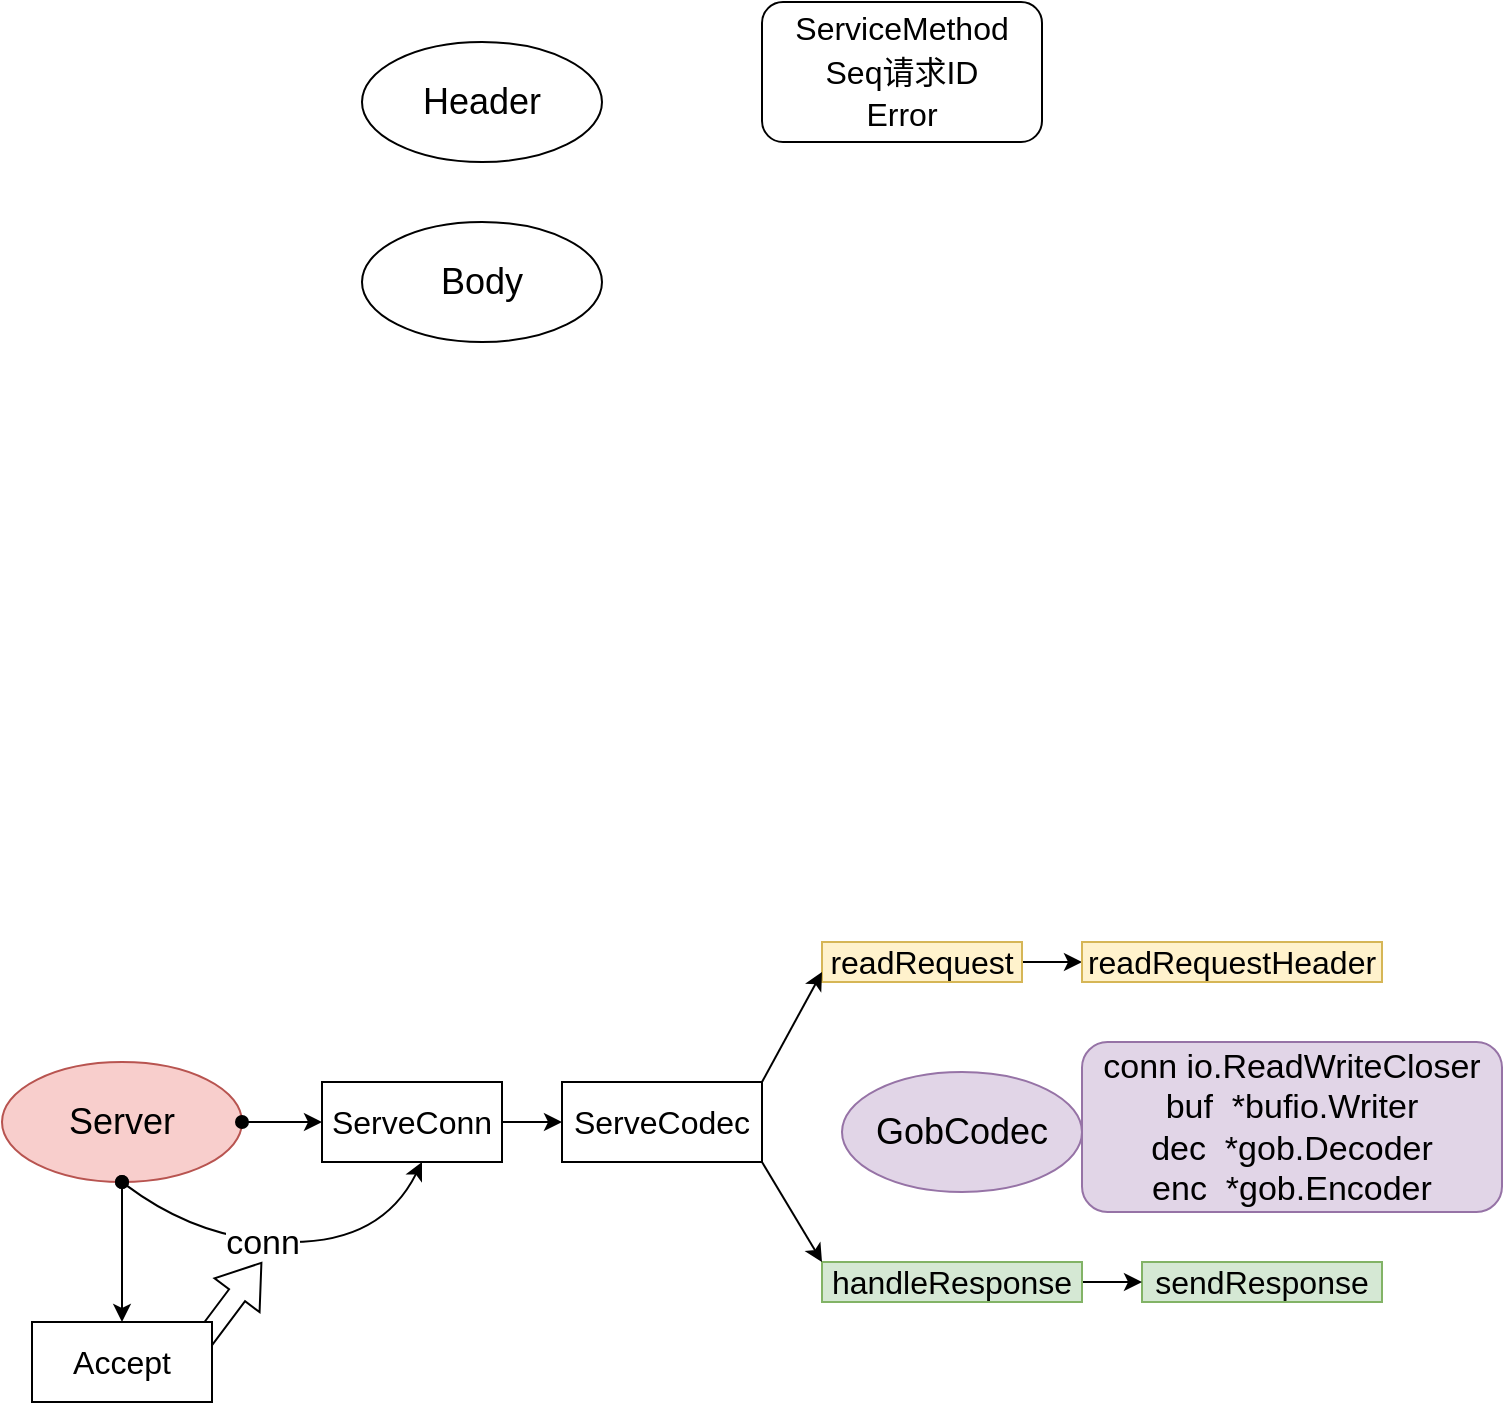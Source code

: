 <mxfile version="20.5.3" type="github">
  <diagram id="eaODy8OyjdZ2wIO0BQc4" name="第 1 页">
    <mxGraphModel dx="1251" dy="859" grid="1" gridSize="10" guides="1" tooltips="1" connect="1" arrows="1" fold="1" page="1" pageScale="1" pageWidth="827" pageHeight="1169" math="0" shadow="0">
      <root>
        <mxCell id="0" />
        <mxCell id="1" parent="0" />
        <mxCell id="WYq7ycHT5v9ta-YoD3O0-1" value="&lt;font style=&quot;font-size: 18px;&quot;&gt;Header&lt;/font&gt;" style="ellipse;whiteSpace=wrap;html=1;" vertex="1" parent="1">
          <mxGeometry x="230" y="180" width="120" height="60" as="geometry" />
        </mxCell>
        <mxCell id="WYq7ycHT5v9ta-YoD3O0-2" value="&lt;font style=&quot;font-size: 18px;&quot;&gt;GobCodec&lt;br&gt;&lt;/font&gt;" style="ellipse;whiteSpace=wrap;html=1;fillColor=#e1d5e7;strokeColor=#9673a6;" vertex="1" parent="1">
          <mxGeometry x="470" y="695" width="120" height="60" as="geometry" />
        </mxCell>
        <mxCell id="WYq7ycHT5v9ta-YoD3O0-3" value="Body" style="ellipse;whiteSpace=wrap;html=1;fontSize=18;" vertex="1" parent="1">
          <mxGeometry x="230" y="270" width="120" height="60" as="geometry" />
        </mxCell>
        <mxCell id="WYq7ycHT5v9ta-YoD3O0-4" value="&lt;font style=&quot;font-size: 16px;&quot;&gt;ServiceMethod&lt;br&gt;Seq请求ID&lt;br&gt;Error&lt;/font&gt;" style="rounded=1;whiteSpace=wrap;html=1;fontSize=18;" vertex="1" parent="1">
          <mxGeometry x="430" y="160" width="140" height="70" as="geometry" />
        </mxCell>
        <mxCell id="WYq7ycHT5v9ta-YoD3O0-5" value="&lt;div style=&quot;font-size: 17px;&quot;&gt;	&lt;font style=&quot;font-size: 17px;&quot;&gt;conn io.ReadWriteCloser&lt;/font&gt;&lt;/div&gt;&lt;div style=&quot;font-size: 17px;&quot;&gt;&lt;font style=&quot;font-size: 17px;&quot;&gt;&lt;span style=&quot;&quot;&gt;	&lt;/span&gt;buf&amp;nbsp; *bufio.Writer&lt;/font&gt;&lt;/div&gt;&lt;div style=&quot;font-size: 17px;&quot;&gt;&lt;font style=&quot;font-size: 17px;&quot;&gt;&lt;span style=&quot;&quot;&gt;	&lt;/span&gt;dec&amp;nbsp; *gob.Decoder&lt;/font&gt;&lt;/div&gt;&lt;div style=&quot;font-size: 17px;&quot;&gt;	&lt;font style=&quot;font-size: 17px;&quot;&gt;enc&amp;nbsp; *gob.Encoder&lt;/font&gt;&lt;/div&gt;" style="rounded=1;whiteSpace=wrap;html=1;fontSize=18;fillColor=#e1d5e7;strokeColor=#9673a6;" vertex="1" parent="1">
          <mxGeometry x="590" y="680" width="210" height="85" as="geometry" />
        </mxCell>
        <mxCell id="WYq7ycHT5v9ta-YoD3O0-6" value="Server" style="ellipse;whiteSpace=wrap;html=1;fontSize=18;fillColor=#f8cecc;strokeColor=#b85450;" vertex="1" parent="1">
          <mxGeometry x="50" y="690" width="120" height="60" as="geometry" />
        </mxCell>
        <mxCell id="WYq7ycHT5v9ta-YoD3O0-7" value="" style="endArrow=classic;html=1;rounded=0;fontSize=16;exitX=1;exitY=0.5;exitDx=0;exitDy=0;startArrow=oval;startFill=1;entryX=0;entryY=0.5;entryDx=0;entryDy=0;" edge="1" parent="1" source="WYq7ycHT5v9ta-YoD3O0-6" target="WYq7ycHT5v9ta-YoD3O0-8">
          <mxGeometry width="50" height="50" relative="1" as="geometry">
            <mxPoint x="210" y="755" as="sourcePoint" />
            <mxPoint x="240" y="720" as="targetPoint" />
          </mxGeometry>
        </mxCell>
        <mxCell id="WYq7ycHT5v9ta-YoD3O0-10" style="edgeStyle=orthogonalEdgeStyle;rounded=0;orthogonalLoop=1;jettySize=auto;html=1;exitX=1;exitY=0.5;exitDx=0;exitDy=0;entryX=0;entryY=0.5;entryDx=0;entryDy=0;fontSize=16;startArrow=none;startFill=0;" edge="1" parent="1" source="WYq7ycHT5v9ta-YoD3O0-8" target="WYq7ycHT5v9ta-YoD3O0-9">
          <mxGeometry relative="1" as="geometry" />
        </mxCell>
        <mxCell id="WYq7ycHT5v9ta-YoD3O0-8" value="ServeConn" style="whiteSpace=wrap;html=1;fontSize=16;" vertex="1" parent="1">
          <mxGeometry x="210" y="700" width="90" height="40" as="geometry" />
        </mxCell>
        <mxCell id="WYq7ycHT5v9ta-YoD3O0-9" value="ServeCodec" style="whiteSpace=wrap;html=1;fontSize=16;" vertex="1" parent="1">
          <mxGeometry x="330" y="700" width="100" height="40" as="geometry" />
        </mxCell>
        <mxCell id="WYq7ycHT5v9ta-YoD3O0-16" style="edgeStyle=orthogonalEdgeStyle;rounded=0;orthogonalLoop=1;jettySize=auto;html=1;exitX=1;exitY=0.5;exitDx=0;exitDy=0;fontSize=16;startArrow=none;startFill=0;" edge="1" parent="1" source="WYq7ycHT5v9ta-YoD3O0-11" target="WYq7ycHT5v9ta-YoD3O0-15">
          <mxGeometry relative="1" as="geometry" />
        </mxCell>
        <mxCell id="WYq7ycHT5v9ta-YoD3O0-11" value="readRequest" style="whiteSpace=wrap;html=1;fontSize=16;fillColor=#fff2cc;strokeColor=#d6b656;" vertex="1" parent="1">
          <mxGeometry x="460" y="630" width="100" height="20" as="geometry" />
        </mxCell>
        <mxCell id="WYq7ycHT5v9ta-YoD3O0-12" value="sendResponse" style="whiteSpace=wrap;html=1;fontSize=16;fillColor=#d5e8d4;strokeColor=#82b366;" vertex="1" parent="1">
          <mxGeometry x="620" y="790" width="120" height="20" as="geometry" />
        </mxCell>
        <mxCell id="WYq7ycHT5v9ta-YoD3O0-14" style="edgeStyle=orthogonalEdgeStyle;rounded=0;orthogonalLoop=1;jettySize=auto;html=1;exitX=1;exitY=0.5;exitDx=0;exitDy=0;entryX=0;entryY=0.5;entryDx=0;entryDy=0;fontSize=16;startArrow=none;startFill=0;" edge="1" parent="1" source="WYq7ycHT5v9ta-YoD3O0-13" target="WYq7ycHT5v9ta-YoD3O0-12">
          <mxGeometry relative="1" as="geometry" />
        </mxCell>
        <mxCell id="WYq7ycHT5v9ta-YoD3O0-13" value="handleResponse" style="whiteSpace=wrap;html=1;fontSize=16;fillColor=#d5e8d4;strokeColor=#82b366;" vertex="1" parent="1">
          <mxGeometry x="460" y="790" width="130" height="20" as="geometry" />
        </mxCell>
        <mxCell id="WYq7ycHT5v9ta-YoD3O0-15" value="readRequestHeader" style="whiteSpace=wrap;html=1;fontSize=16;fillColor=#fff2cc;strokeColor=#d6b656;" vertex="1" parent="1">
          <mxGeometry x="590" y="630" width="150" height="20" as="geometry" />
        </mxCell>
        <mxCell id="WYq7ycHT5v9ta-YoD3O0-17" value="" style="endArrow=classic;html=1;rounded=0;fontSize=17;entryX=0;entryY=0.75;entryDx=0;entryDy=0;exitX=1;exitY=0;exitDx=0;exitDy=0;" edge="1" parent="1" source="WYq7ycHT5v9ta-YoD3O0-9" target="WYq7ycHT5v9ta-YoD3O0-11">
          <mxGeometry width="50" height="50" relative="1" as="geometry">
            <mxPoint x="410" y="710" as="sourcePoint" />
            <mxPoint x="460" y="660" as="targetPoint" />
          </mxGeometry>
        </mxCell>
        <mxCell id="WYq7ycHT5v9ta-YoD3O0-18" value="" style="endArrow=classic;html=1;rounded=0;fontSize=17;entryX=0;entryY=0;entryDx=0;entryDy=0;exitX=1;exitY=1;exitDx=0;exitDy=0;" edge="1" parent="1" source="WYq7ycHT5v9ta-YoD3O0-9" target="WYq7ycHT5v9ta-YoD3O0-13">
          <mxGeometry width="50" height="50" relative="1" as="geometry">
            <mxPoint x="390" y="820" as="sourcePoint" />
            <mxPoint x="440" y="770" as="targetPoint" />
          </mxGeometry>
        </mxCell>
        <mxCell id="WYq7ycHT5v9ta-YoD3O0-21" value="" style="curved=1;endArrow=classic;html=1;rounded=0;fontSize=17;exitX=0.5;exitY=1;exitDx=0;exitDy=0;startArrow=oval;startFill=1;" edge="1" parent="1" source="WYq7ycHT5v9ta-YoD3O0-6">
          <mxGeometry width="50" height="50" relative="1" as="geometry">
            <mxPoint x="170" y="890" as="sourcePoint" />
            <mxPoint x="260" y="740" as="targetPoint" />
            <Array as="points">
              <mxPoint x="150" y="780" />
              <mxPoint x="240" y="780" />
            </Array>
          </mxGeometry>
        </mxCell>
        <mxCell id="WYq7ycHT5v9ta-YoD3O0-27" value="conn" style="edgeLabel;html=1;align=center;verticalAlign=middle;resizable=0;points=[];fontSize=17;" vertex="1" connectable="0" parent="WYq7ycHT5v9ta-YoD3O0-21">
          <mxGeometry x="-0.139" y="-1" relative="1" as="geometry">
            <mxPoint as="offset" />
          </mxGeometry>
        </mxCell>
        <mxCell id="WYq7ycHT5v9ta-YoD3O0-22" value="" style="endArrow=classic;html=1;rounded=0;fontSize=16;exitX=0.5;exitY=1;exitDx=0;exitDy=0;startArrow=oval;startFill=1;entryX=0.5;entryY=0;entryDx=0;entryDy=0;" edge="1" parent="1" source="WYq7ycHT5v9ta-YoD3O0-6" target="WYq7ycHT5v9ta-YoD3O0-19">
          <mxGeometry width="50" height="50" relative="1" as="geometry">
            <mxPoint x="50" y="829.29" as="sourcePoint" />
            <mxPoint x="90" y="829.29" as="targetPoint" />
          </mxGeometry>
        </mxCell>
        <mxCell id="WYq7ycHT5v9ta-YoD3O0-23" value="" style="shape=flexArrow;endArrow=classic;html=1;rounded=0;fontSize=17;endWidth=17.143;endSize=6.429;" edge="1" parent="1">
          <mxGeometry width="50" height="50" relative="1" as="geometry">
            <mxPoint x="150" y="830" as="sourcePoint" />
            <mxPoint x="180" y="790" as="targetPoint" />
          </mxGeometry>
        </mxCell>
        <mxCell id="WYq7ycHT5v9ta-YoD3O0-19" value="Accept" style="whiteSpace=wrap;html=1;fontSize=16;" vertex="1" parent="1">
          <mxGeometry x="65" y="820" width="90" height="40" as="geometry" />
        </mxCell>
      </root>
    </mxGraphModel>
  </diagram>
</mxfile>
